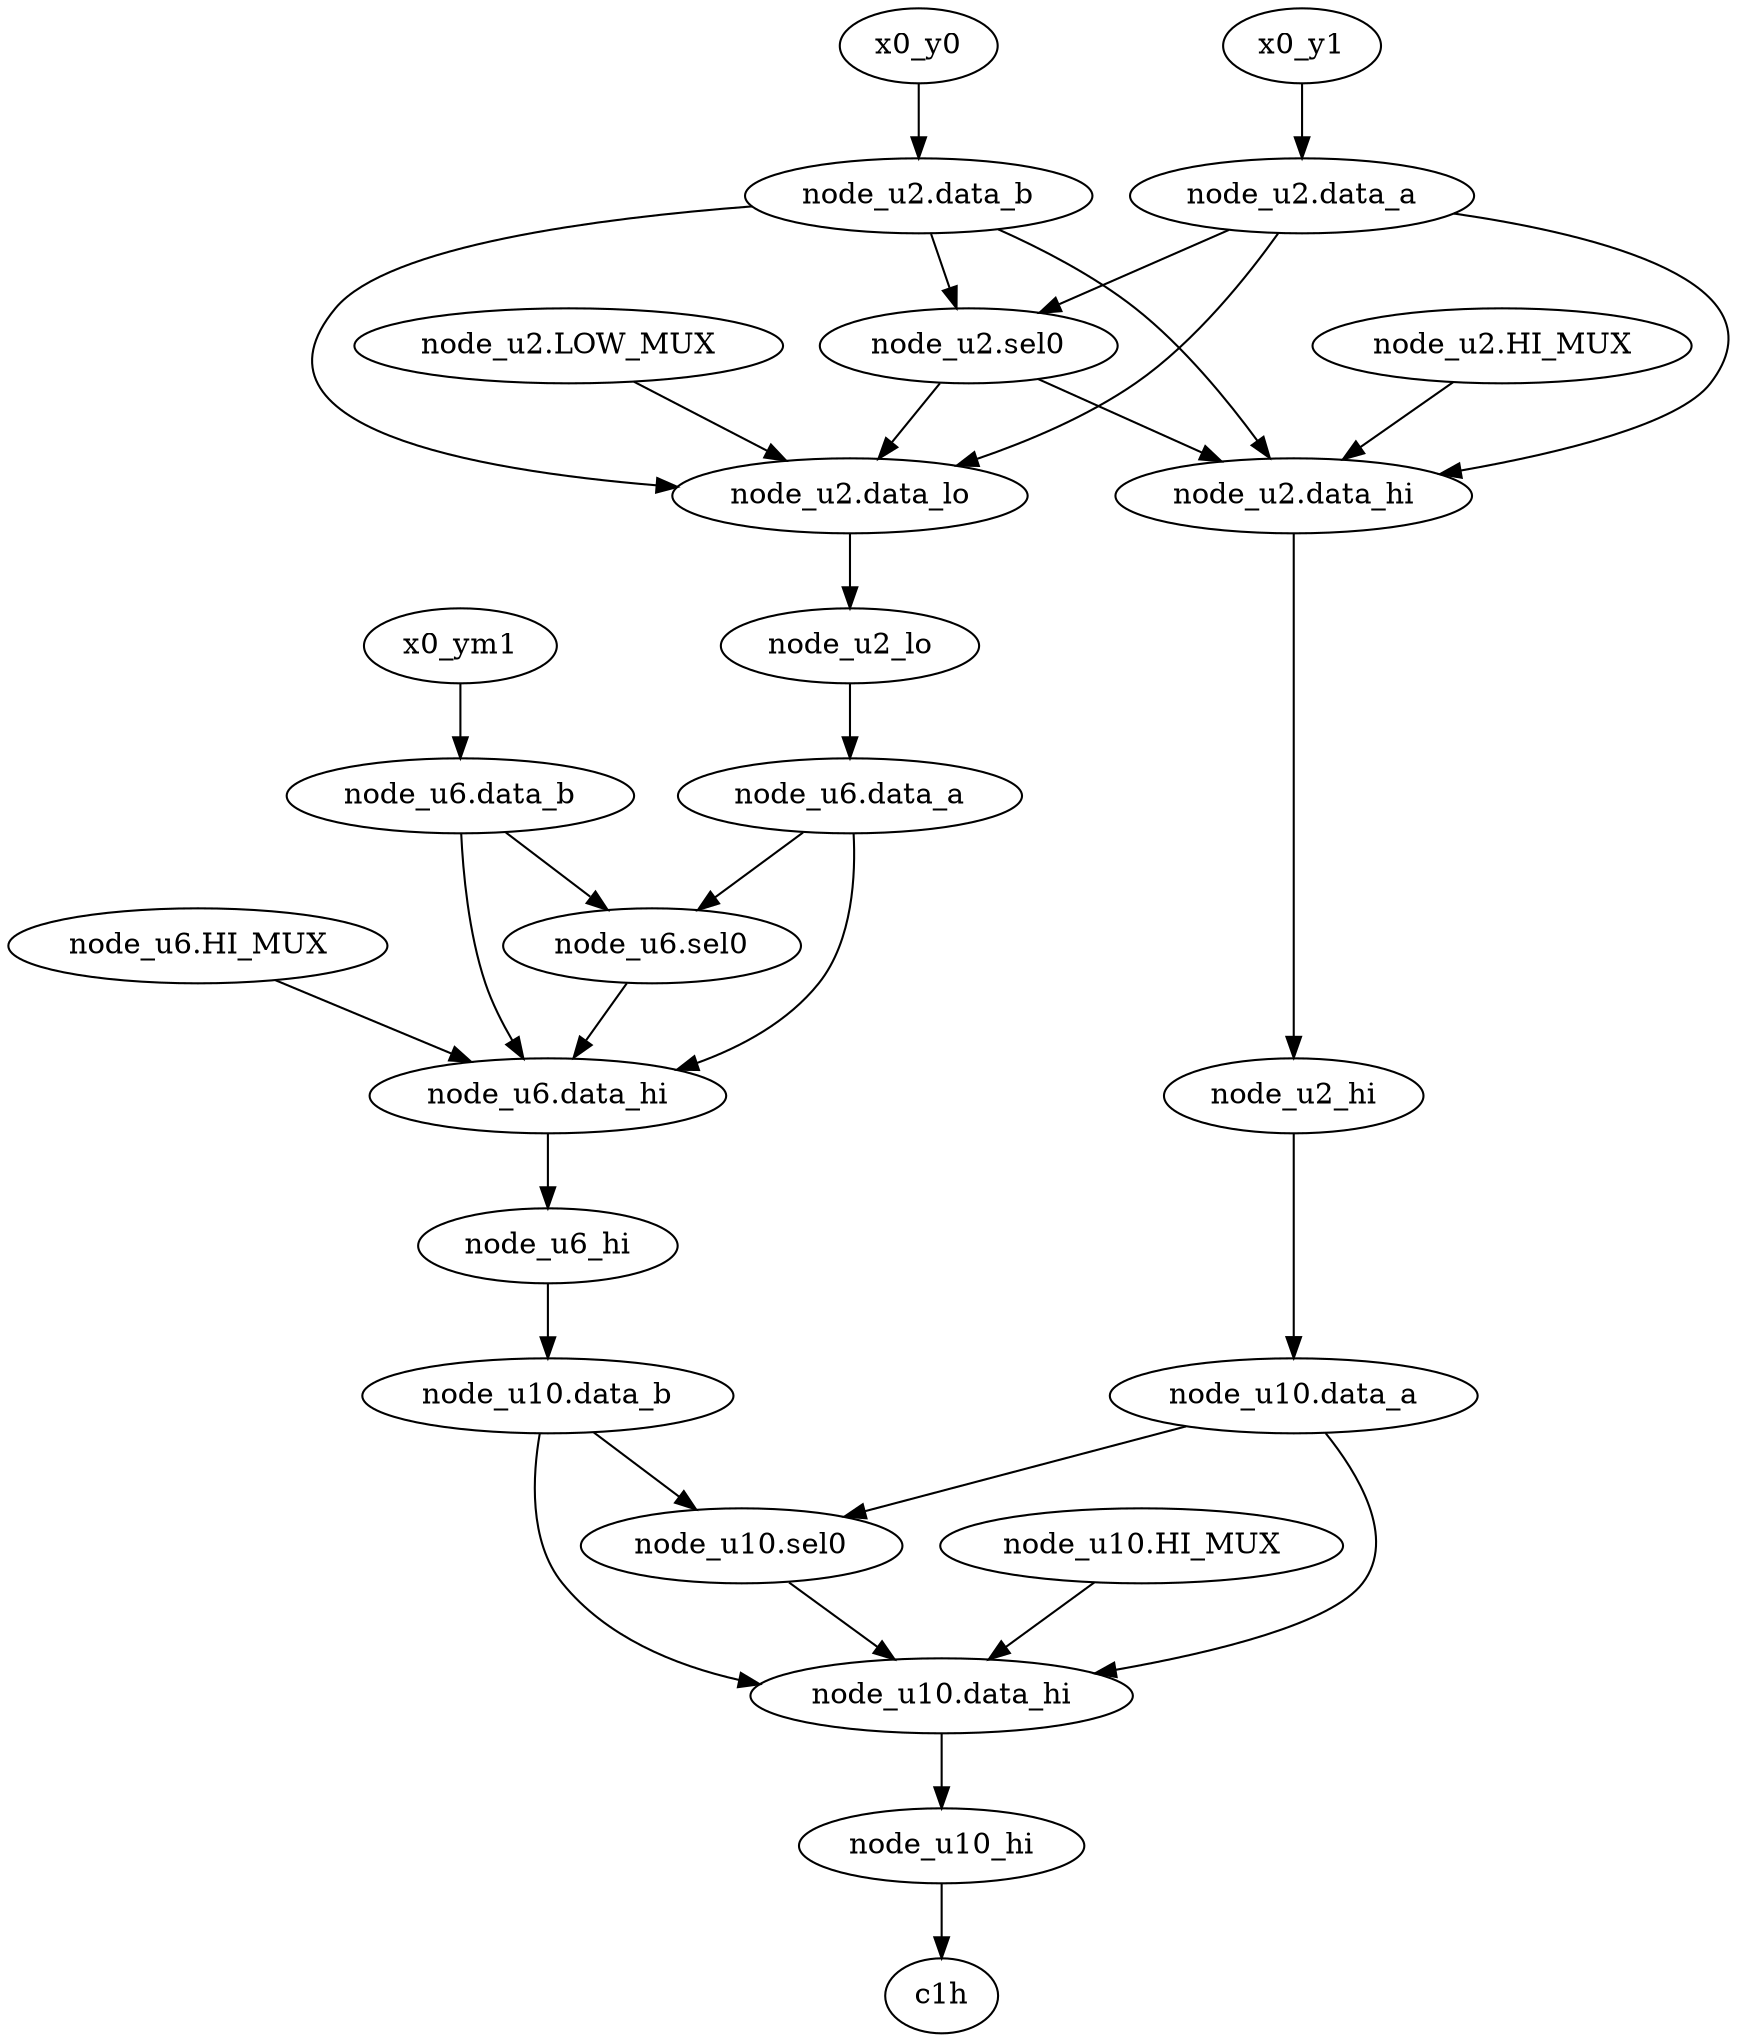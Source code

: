 strict digraph "" {
	x0_y1	 [complexity=11,
		importance=8.20019002216,
		rank=0.745471820196];
	"node_u2.data_a"	 [complexity=11,
		importance=8.19599727381,
		rank=0.745090661255];
	x0_y1 -> "node_u2.data_a";
	x0_y0	 [complexity=11,
		importance=8.20019002216,
		rank=0.745471820196];
	"node_u2.data_b"	 [complexity=11,
		importance=8.19599727381,
		rank=0.745090661255];
	x0_y0 -> "node_u2.data_b";
	"node_u6.data_a"	 [complexity=8,
		importance=1.34376924216,
		rank=0.16797115527];
	"node_u6.data_hi"	 [complexity=5,
		importance=0.2198617642,
		rank=0.04397235284];
	"node_u6.data_a" -> "node_u6.data_hi";
	"node_u6.sel0"	 [complexity=6,
		importance=0.667528393851,
		rank=0.111254732309];
	"node_u6.data_a" -> "node_u6.sel0";
	"node_u6.data_b"	 [complexity=8,
		importance=1.34134617796,
		rank=0.167668272245];
	"node_u6.data_b" -> "node_u6.data_hi";
	"node_u6.data_b" -> "node_u6.sel0";
	node_u10_hi	 [complexity=2,
		importance=0.0184502598506,
		rank=0.00922512992529];
	c1h	 [complexity=0,
		importance=0.00894468120601,
		rank=0.0];
	node_u10_hi -> c1h;
	"node_u6.HI_MUX"	 [complexity=7,
		importance=0.443916276748,
		rank=0.063416610964];
	"node_u6.HI_MUX" -> "node_u6.data_hi";
	"node_u10.sel0"	 [complexity=3,
		importance=0.0958091063917,
		rank=0.0319363687972];
	"node_u10.data_hi"	 [complexity=2,
		importance=0.0290771011215,
		rank=0.0145385505608];
	"node_u10.sel0" -> "node_u10.data_hi";
	node_u6_hi	 [complexity=5,
		importance=0.209711530079,
		rank=0.0419423060158];
	"node_u10.data_b"	 [complexity=5,
		importance=0.200444426643,
		rank=0.0400888853285];
	node_u6_hi -> "node_u10.data_b";
	"node_u6.data_hi" -> node_u6_hi;
	"node_u10.HI_MUX"	 [complexity=4,
		importance=0.0623469505909,
		rank=0.0155867376477];
	"node_u10.HI_MUX" -> "node_u10.data_hi";
	"node_u10.data_a"	 [complexity=5,
		importance=0.200330667242,
		rank=0.0400661334483];
	"node_u10.data_a" -> "node_u10.sel0";
	"node_u10.data_a" -> "node_u10.data_hi";
	"node_u10.data_b" -> "node_u10.sel0";
	"node_u10.data_b" -> "node_u10.data_hi";
	"node_u6.sel0" -> "node_u6.data_hi";
	node_u2_lo	 [complexity=8,
		importance=1.35280947976,
		rank=0.169101184969];
	node_u2_lo -> "node_u6.data_a";
	"node_u2.data_lo"	 [complexity=8,
		importance=1.36250548163,
		rank=0.170313185204];
	"node_u2.data_b" -> "node_u2.data_lo";
	"node_u2.sel0"	 [complexity=9,
		importance=4.09485394177,
		rank=0.454983771308];
	"node_u2.data_b" -> "node_u2.sel0";
	"node_u2.data_hi"	 [complexity=5,
		importance=0.21906690671,
		rank=0.043813381342];
	"node_u2.data_b" -> "node_u2.data_hi";
	"node_u2.data_a" -> "node_u2.data_lo";
	"node_u2.data_a" -> "node_u2.sel0";
	"node_u2.data_a" -> "node_u2.data_hi";
	"node_u10.data_hi" -> node_u10_hi;
	"node_u2.HI_MUX"	 [complexity=7,
		importance=0.442326561768,
		rank=0.063189508824];
	"node_u2.HI_MUX" -> "node_u2.data_hi";
	node_u2_hi	 [complexity=5,
		importance=0.209370904836,
		rank=0.0418741809673];
	node_u2_hi -> "node_u10.data_a";
	"node_u2.data_lo" -> node_u2_lo;
	"node_u2.LOW_MUX"	 [complexity=10,
		importance=2.72920371161,
		rank=0.272920371161];
	"node_u2.LOW_MUX" -> "node_u2.data_lo";
	"node_u2.sel0" -> "node_u2.data_lo";
	"node_u2.sel0" -> "node_u2.data_hi";
	x0_ym1	 [complexity=8,
		importance=1.34553892631,
		rank=0.168192365789];
	x0_ym1 -> "node_u6.data_b";
	"node_u2.data_hi" -> node_u2_hi;
}
